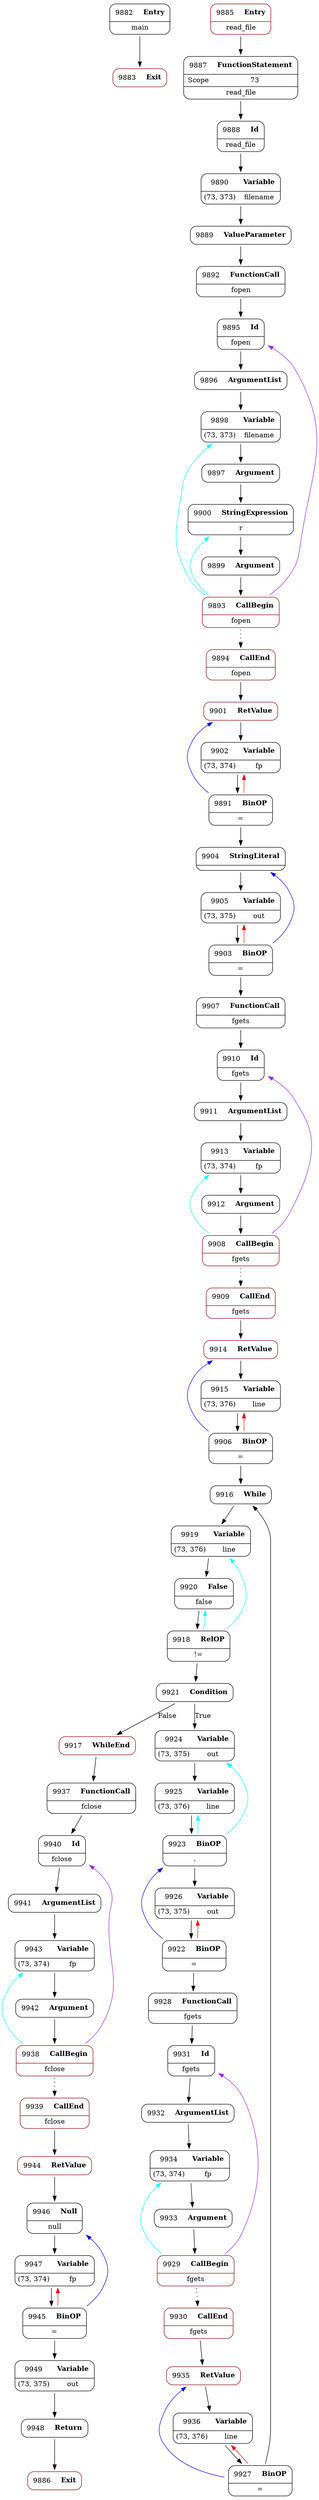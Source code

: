 digraph cfg {
node [shape=none];
9882 [label=<<TABLE border='1' cellspacing='0' cellpadding='10' style='rounded' ><TR><TD border='0'>9882</TD><TD border='0'><B>Entry</B></TD></TR><HR/><TR><TD border='0' cellpadding='5' colspan='2'>main</TD></TR></TABLE>>];
9882 -> 9883 [weight=2];
9883 [label=<<TABLE border='1' cellspacing='0' cellpadding='10' style='rounded'  color='#880000'><TR><TD border='0'>9883</TD><TD border='0'><B>Exit</B></TD></TR></TABLE>>];
9885 [label=<<TABLE border='1' cellspacing='0' cellpadding='10' style='rounded'  color='#880000'><TR><TD border='0'>9885</TD><TD border='0'><B>Entry</B></TD></TR><HR/><TR><TD border='0' cellpadding='5' colspan='2'>read_file</TD></TR></TABLE>>];
9885 -> 9887 [weight=2];
9886 [label=<<TABLE border='1' cellspacing='0' cellpadding='10' style='rounded'  color='#880000'><TR><TD border='0'>9886</TD><TD border='0'><B>Exit</B></TD></TR></TABLE>>];
9887 [label=<<TABLE border='1' cellspacing='0' cellpadding='10' style='rounded' ><TR><TD border='0'>9887</TD><TD border='0'><B>FunctionStatement</B></TD></TR><HR/><TR><TD border='0' cellpadding='5'>Scope</TD><TD border='0' cellpadding='5'>73</TD></TR><HR/><TR><TD border='0' cellpadding='5' colspan='2'>read_file</TD></TR></TABLE>>];
9887 -> 9888 [weight=2];
9888 [label=<<TABLE border='1' cellspacing='0' cellpadding='10' style='rounded' ><TR><TD border='0'>9888</TD><TD border='0'><B>Id</B></TD></TR><HR/><TR><TD border='0' cellpadding='5' colspan='2'>read_file</TD></TR></TABLE>>];
9888 -> 9890 [weight=2];
9889 [label=<<TABLE border='1' cellspacing='0' cellpadding='10' style='rounded' ><TR><TD border='0'>9889</TD><TD border='0'><B>ValueParameter</B></TD></TR></TABLE>>];
9889 -> 9892 [weight=2];
9890 [label=<<TABLE border='1' cellspacing='0' cellpadding='10' style='rounded' ><TR><TD border='0'>9890</TD><TD border='0'><B>Variable</B></TD></TR><HR/><TR><TD border='0' cellpadding='5'>(73, 373)</TD><TD border='0' cellpadding='5'>filename</TD></TR></TABLE>>];
9890 -> 9889 [weight=2];
9891 [label=<<TABLE border='1' cellspacing='0' cellpadding='10' style='rounded' ><TR><TD border='0'>9891</TD><TD border='0'><B>BinOP</B></TD></TR><HR/><TR><TD border='0' cellpadding='5' colspan='2'>=</TD></TR></TABLE>>];
9891 -> 9904 [weight=2];
9891 -> 9902 [constraint=false;color=red];
9891 -> 9901 [constraint=false;color=blue];
9892 [label=<<TABLE border='1' cellspacing='0' cellpadding='10' style='rounded' ><TR><TD border='0'>9892</TD><TD border='0'><B>FunctionCall</B></TD></TR><HR/><TR><TD border='0' cellpadding='5' colspan='2'>fopen</TD></TR></TABLE>>];
9892 -> 9895 [weight=2];
9893 [label=<<TABLE border='1' cellspacing='0' cellpadding='10' style='rounded'  color='#880000'><TR><TD border='0'>9893</TD><TD border='0'><B>CallBegin</B></TD></TR><HR/><TR><TD border='0' cellpadding='5' colspan='2'>fopen</TD></TR></TABLE>>];
9893 -> 9894 [weight=2;style=dotted];
9893 -> 9895 [constraint=false;color=purple];
9893 -> 9898 [constraint=false;color=cyan];
9893 -> 9900 [constraint=false;color=cyan];
9894 [label=<<TABLE border='1' cellspacing='0' cellpadding='10' style='rounded'  color='#880000'><TR><TD border='0'>9894</TD><TD border='0'><B>CallEnd</B></TD></TR><HR/><TR><TD border='0' cellpadding='5' colspan='2'>fopen</TD></TR></TABLE>>];
9894 -> 9901 [weight=2];
9895 [label=<<TABLE border='1' cellspacing='0' cellpadding='10' style='rounded' ><TR><TD border='0'>9895</TD><TD border='0'><B>Id</B></TD></TR><HR/><TR><TD border='0' cellpadding='5' colspan='2'>fopen</TD></TR></TABLE>>];
9895 -> 9896 [weight=2];
9896 [label=<<TABLE border='1' cellspacing='0' cellpadding='10' style='rounded' ><TR><TD border='0'>9896</TD><TD border='0'><B>ArgumentList</B></TD></TR></TABLE>>];
9896 -> 9898 [weight=2];
9897 [label=<<TABLE border='1' cellspacing='0' cellpadding='10' style='rounded' ><TR><TD border='0'>9897</TD><TD border='0'><B>Argument</B></TD></TR></TABLE>>];
9897 -> 9900 [weight=2];
9898 [label=<<TABLE border='1' cellspacing='0' cellpadding='10' style='rounded' ><TR><TD border='0'>9898</TD><TD border='0'><B>Variable</B></TD></TR><HR/><TR><TD border='0' cellpadding='5'>(73, 373)</TD><TD border='0' cellpadding='5'>filename</TD></TR></TABLE>>];
9898 -> 9897 [weight=2];
9899 [label=<<TABLE border='1' cellspacing='0' cellpadding='10' style='rounded' ><TR><TD border='0'>9899</TD><TD border='0'><B>Argument</B></TD></TR></TABLE>>];
9899 -> 9893 [weight=2];
9900 [label=<<TABLE border='1' cellspacing='0' cellpadding='10' style='rounded' ><TR><TD border='0'>9900</TD><TD border='0'><B>StringExpression</B></TD></TR><HR/><TR><TD border='0' cellpadding='5' colspan='2'>r</TD></TR></TABLE>>];
9900 -> 9899 [weight=2];
9901 [label=<<TABLE border='1' cellspacing='0' cellpadding='10' style='rounded'  color='#880000'><TR><TD border='0'>9901</TD><TD border='0'><B>RetValue</B></TD></TR></TABLE>>];
9901 -> 9902 [weight=2];
9902 [label=<<TABLE border='1' cellspacing='0' cellpadding='10' style='rounded' ><TR><TD border='0'>9902</TD><TD border='0'><B>Variable</B></TD></TR><HR/><TR><TD border='0' cellpadding='5'>(73, 374)</TD><TD border='0' cellpadding='5'>fp</TD></TR></TABLE>>];
9902 -> 9891 [weight=2];
9903 [label=<<TABLE border='1' cellspacing='0' cellpadding='10' style='rounded' ><TR><TD border='0'>9903</TD><TD border='0'><B>BinOP</B></TD></TR><HR/><TR><TD border='0' cellpadding='5' colspan='2'>=</TD></TR></TABLE>>];
9903 -> 9907 [weight=2];
9903 -> 9905 [constraint=false;color=red];
9903 -> 9904 [constraint=false;color=blue];
9904 [label=<<TABLE border='1' cellspacing='0' cellpadding='10' style='rounded' ><TR><TD border='0'>9904</TD><TD border='0'><B>StringLiteral</B></TD></TR><HR/><TR><TD border='0' cellpadding='5' colspan='2'></TD></TR></TABLE>>];
9904 -> 9905 [weight=2];
9905 [label=<<TABLE border='1' cellspacing='0' cellpadding='10' style='rounded' ><TR><TD border='0'>9905</TD><TD border='0'><B>Variable</B></TD></TR><HR/><TR><TD border='0' cellpadding='5'>(73, 375)</TD><TD border='0' cellpadding='5'>out</TD></TR></TABLE>>];
9905 -> 9903 [weight=2];
9906 [label=<<TABLE border='1' cellspacing='0' cellpadding='10' style='rounded' ><TR><TD border='0'>9906</TD><TD border='0'><B>BinOP</B></TD></TR><HR/><TR><TD border='0' cellpadding='5' colspan='2'>=</TD></TR></TABLE>>];
9906 -> 9916 [weight=2];
9906 -> 9915 [constraint=false;color=red];
9906 -> 9914 [constraint=false;color=blue];
9907 [label=<<TABLE border='1' cellspacing='0' cellpadding='10' style='rounded' ><TR><TD border='0'>9907</TD><TD border='0'><B>FunctionCall</B></TD></TR><HR/><TR><TD border='0' cellpadding='5' colspan='2'>fgets</TD></TR></TABLE>>];
9907 -> 9910 [weight=2];
9908 [label=<<TABLE border='1' cellspacing='0' cellpadding='10' style='rounded'  color='#880000'><TR><TD border='0'>9908</TD><TD border='0'><B>CallBegin</B></TD></TR><HR/><TR><TD border='0' cellpadding='5' colspan='2'>fgets</TD></TR></TABLE>>];
9908 -> 9909 [weight=2;style=dotted];
9908 -> 9910 [constraint=false;color=purple];
9908 -> 9913 [constraint=false;color=cyan];
9909 [label=<<TABLE border='1' cellspacing='0' cellpadding='10' style='rounded'  color='#880000'><TR><TD border='0'>9909</TD><TD border='0'><B>CallEnd</B></TD></TR><HR/><TR><TD border='0' cellpadding='5' colspan='2'>fgets</TD></TR></TABLE>>];
9909 -> 9914 [weight=2];
9910 [label=<<TABLE border='1' cellspacing='0' cellpadding='10' style='rounded' ><TR><TD border='0'>9910</TD><TD border='0'><B>Id</B></TD></TR><HR/><TR><TD border='0' cellpadding='5' colspan='2'>fgets</TD></TR></TABLE>>];
9910 -> 9911 [weight=2];
9911 [label=<<TABLE border='1' cellspacing='0' cellpadding='10' style='rounded' ><TR><TD border='0'>9911</TD><TD border='0'><B>ArgumentList</B></TD></TR></TABLE>>];
9911 -> 9913 [weight=2];
9912 [label=<<TABLE border='1' cellspacing='0' cellpadding='10' style='rounded' ><TR><TD border='0'>9912</TD><TD border='0'><B>Argument</B></TD></TR></TABLE>>];
9912 -> 9908 [weight=2];
9913 [label=<<TABLE border='1' cellspacing='0' cellpadding='10' style='rounded' ><TR><TD border='0'>9913</TD><TD border='0'><B>Variable</B></TD></TR><HR/><TR><TD border='0' cellpadding='5'>(73, 374)</TD><TD border='0' cellpadding='5'>fp</TD></TR></TABLE>>];
9913 -> 9912 [weight=2];
9914 [label=<<TABLE border='1' cellspacing='0' cellpadding='10' style='rounded'  color='#880000'><TR><TD border='0'>9914</TD><TD border='0'><B>RetValue</B></TD></TR></TABLE>>];
9914 -> 9915 [weight=2];
9915 [label=<<TABLE border='1' cellspacing='0' cellpadding='10' style='rounded' ><TR><TD border='0'>9915</TD><TD border='0'><B>Variable</B></TD></TR><HR/><TR><TD border='0' cellpadding='5'>(73, 376)</TD><TD border='0' cellpadding='5'>line</TD></TR></TABLE>>];
9915 -> 9906 [weight=2];
9916 [label=<<TABLE border='1' cellspacing='0' cellpadding='10' style='rounded' ><TR><TD border='0'>9916</TD><TD border='0'><B>While</B></TD></TR></TABLE>>];
9916 -> 9919 [weight=2];
9917 [label=<<TABLE border='1' cellspacing='0' cellpadding='10' style='rounded'  color='#880000'><TR><TD border='0'>9917</TD><TD border='0'><B>WhileEnd</B></TD></TR></TABLE>>];
9917 -> 9937 [weight=2];
9918 [label=<<TABLE border='1' cellspacing='0' cellpadding='10' style='rounded' ><TR><TD border='0'>9918</TD><TD border='0'><B>RelOP</B></TD></TR><HR/><TR><TD border='0' cellpadding='5' colspan='2'>!=</TD></TR></TABLE>>];
9918 -> 9921 [weight=2];
9918 -> 9919 [constraint=false;color=cyan];
9918 -> 9920 [constraint=false;color=cyan];
9919 [label=<<TABLE border='1' cellspacing='0' cellpadding='10' style='rounded' ><TR><TD border='0'>9919</TD><TD border='0'><B>Variable</B></TD></TR><HR/><TR><TD border='0' cellpadding='5'>(73, 376)</TD><TD border='0' cellpadding='5'>line</TD></TR></TABLE>>];
9919 -> 9920 [weight=2];
9920 [label=<<TABLE border='1' cellspacing='0' cellpadding='10' style='rounded' ><TR><TD border='0'>9920</TD><TD border='0'><B>False</B></TD></TR><HR/><TR><TD border='0' cellpadding='5' colspan='2'>false</TD></TR></TABLE>>];
9920 -> 9918 [weight=2];
9921 [label=<<TABLE border='1' cellspacing='0' cellpadding='10' style='rounded' ><TR><TD border='0'>9921</TD><TD border='0'><B>Condition</B></TD></TR></TABLE>>];
9921 -> 9924 [weight=2;label=True];
9921 -> 9917 [weight=2;label=False];
9922 [label=<<TABLE border='1' cellspacing='0' cellpadding='10' style='rounded' ><TR><TD border='0'>9922</TD><TD border='0'><B>BinOP</B></TD></TR><HR/><TR><TD border='0' cellpadding='5' colspan='2'>=</TD></TR></TABLE>>];
9922 -> 9928 [weight=2];
9922 -> 9926 [constraint=false;color=red];
9922 -> 9923 [constraint=false;color=blue];
9923 [label=<<TABLE border='1' cellspacing='0' cellpadding='10' style='rounded' ><TR><TD border='0'>9923</TD><TD border='0'><B>BinOP</B></TD></TR><HR/><TR><TD border='0' cellpadding='5' colspan='2'>.</TD></TR></TABLE>>];
9923 -> 9926 [weight=2];
9923 -> 9924 [constraint=false;color=cyan];
9923 -> 9925 [constraint=false;color=cyan];
9924 [label=<<TABLE border='1' cellspacing='0' cellpadding='10' style='rounded' ><TR><TD border='0'>9924</TD><TD border='0'><B>Variable</B></TD></TR><HR/><TR><TD border='0' cellpadding='5'>(73, 375)</TD><TD border='0' cellpadding='5'>out</TD></TR></TABLE>>];
9924 -> 9925 [weight=2];
9925 [label=<<TABLE border='1' cellspacing='0' cellpadding='10' style='rounded' ><TR><TD border='0'>9925</TD><TD border='0'><B>Variable</B></TD></TR><HR/><TR><TD border='0' cellpadding='5'>(73, 376)</TD><TD border='0' cellpadding='5'>line</TD></TR></TABLE>>];
9925 -> 9923 [weight=2];
9926 [label=<<TABLE border='1' cellspacing='0' cellpadding='10' style='rounded' ><TR><TD border='0'>9926</TD><TD border='0'><B>Variable</B></TD></TR><HR/><TR><TD border='0' cellpadding='5'>(73, 375)</TD><TD border='0' cellpadding='5'>out</TD></TR></TABLE>>];
9926 -> 9922 [weight=2];
9927 [label=<<TABLE border='1' cellspacing='0' cellpadding='10' style='rounded' ><TR><TD border='0'>9927</TD><TD border='0'><B>BinOP</B></TD></TR><HR/><TR><TD border='0' cellpadding='5' colspan='2'>=</TD></TR></TABLE>>];
9927 -> 9916 [weight=2];
9927 -> 9936 [constraint=false;color=red];
9927 -> 9935 [constraint=false;color=blue];
9928 [label=<<TABLE border='1' cellspacing='0' cellpadding='10' style='rounded' ><TR><TD border='0'>9928</TD><TD border='0'><B>FunctionCall</B></TD></TR><HR/><TR><TD border='0' cellpadding='5' colspan='2'>fgets</TD></TR></TABLE>>];
9928 -> 9931 [weight=2];
9929 [label=<<TABLE border='1' cellspacing='0' cellpadding='10' style='rounded'  color='#880000'><TR><TD border='0'>9929</TD><TD border='0'><B>CallBegin</B></TD></TR><HR/><TR><TD border='0' cellpadding='5' colspan='2'>fgets</TD></TR></TABLE>>];
9929 -> 9930 [weight=2;style=dotted];
9929 -> 9931 [constraint=false;color=purple];
9929 -> 9934 [constraint=false;color=cyan];
9930 [label=<<TABLE border='1' cellspacing='0' cellpadding='10' style='rounded'  color='#880000'><TR><TD border='0'>9930</TD><TD border='0'><B>CallEnd</B></TD></TR><HR/><TR><TD border='0' cellpadding='5' colspan='2'>fgets</TD></TR></TABLE>>];
9930 -> 9935 [weight=2];
9931 [label=<<TABLE border='1' cellspacing='0' cellpadding='10' style='rounded' ><TR><TD border='0'>9931</TD><TD border='0'><B>Id</B></TD></TR><HR/><TR><TD border='0' cellpadding='5' colspan='2'>fgets</TD></TR></TABLE>>];
9931 -> 9932 [weight=2];
9932 [label=<<TABLE border='1' cellspacing='0' cellpadding='10' style='rounded' ><TR><TD border='0'>9932</TD><TD border='0'><B>ArgumentList</B></TD></TR></TABLE>>];
9932 -> 9934 [weight=2];
9933 [label=<<TABLE border='1' cellspacing='0' cellpadding='10' style='rounded' ><TR><TD border='0'>9933</TD><TD border='0'><B>Argument</B></TD></TR></TABLE>>];
9933 -> 9929 [weight=2];
9934 [label=<<TABLE border='1' cellspacing='0' cellpadding='10' style='rounded' ><TR><TD border='0'>9934</TD><TD border='0'><B>Variable</B></TD></TR><HR/><TR><TD border='0' cellpadding='5'>(73, 374)</TD><TD border='0' cellpadding='5'>fp</TD></TR></TABLE>>];
9934 -> 9933 [weight=2];
9935 [label=<<TABLE border='1' cellspacing='0' cellpadding='10' style='rounded'  color='#880000'><TR><TD border='0'>9935</TD><TD border='0'><B>RetValue</B></TD></TR></TABLE>>];
9935 -> 9936 [weight=2];
9936 [label=<<TABLE border='1' cellspacing='0' cellpadding='10' style='rounded' ><TR><TD border='0'>9936</TD><TD border='0'><B>Variable</B></TD></TR><HR/><TR><TD border='0' cellpadding='5'>(73, 376)</TD><TD border='0' cellpadding='5'>line</TD></TR></TABLE>>];
9936 -> 9927 [weight=2];
9937 [label=<<TABLE border='1' cellspacing='0' cellpadding='10' style='rounded' ><TR><TD border='0'>9937</TD><TD border='0'><B>FunctionCall</B></TD></TR><HR/><TR><TD border='0' cellpadding='5' colspan='2'>fclose</TD></TR></TABLE>>];
9937 -> 9940 [weight=2];
9938 [label=<<TABLE border='1' cellspacing='0' cellpadding='10' style='rounded'  color='#880000'><TR><TD border='0'>9938</TD><TD border='0'><B>CallBegin</B></TD></TR><HR/><TR><TD border='0' cellpadding='5' colspan='2'>fclose</TD></TR></TABLE>>];
9938 -> 9939 [weight=2;style=dotted];
9938 -> 9940 [constraint=false;color=purple];
9938 -> 9943 [constraint=false;color=cyan];
9939 [label=<<TABLE border='1' cellspacing='0' cellpadding='10' style='rounded'  color='#880000'><TR><TD border='0'>9939</TD><TD border='0'><B>CallEnd</B></TD></TR><HR/><TR><TD border='0' cellpadding='5' colspan='2'>fclose</TD></TR></TABLE>>];
9939 -> 9944 [weight=2];
9940 [label=<<TABLE border='1' cellspacing='0' cellpadding='10' style='rounded' ><TR><TD border='0'>9940</TD><TD border='0'><B>Id</B></TD></TR><HR/><TR><TD border='0' cellpadding='5' colspan='2'>fclose</TD></TR></TABLE>>];
9940 -> 9941 [weight=2];
9941 [label=<<TABLE border='1' cellspacing='0' cellpadding='10' style='rounded' ><TR><TD border='0'>9941</TD><TD border='0'><B>ArgumentList</B></TD></TR></TABLE>>];
9941 -> 9943 [weight=2];
9942 [label=<<TABLE border='1' cellspacing='0' cellpadding='10' style='rounded' ><TR><TD border='0'>9942</TD><TD border='0'><B>Argument</B></TD></TR></TABLE>>];
9942 -> 9938 [weight=2];
9943 [label=<<TABLE border='1' cellspacing='0' cellpadding='10' style='rounded' ><TR><TD border='0'>9943</TD><TD border='0'><B>Variable</B></TD></TR><HR/><TR><TD border='0' cellpadding='5'>(73, 374)</TD><TD border='0' cellpadding='5'>fp</TD></TR></TABLE>>];
9943 -> 9942 [weight=2];
9944 [label=<<TABLE border='1' cellspacing='0' cellpadding='10' style='rounded'  color='#880000'><TR><TD border='0'>9944</TD><TD border='0'><B>RetValue</B></TD></TR></TABLE>>];
9944 -> 9946 [weight=2];
9945 [label=<<TABLE border='1' cellspacing='0' cellpadding='10' style='rounded' ><TR><TD border='0'>9945</TD><TD border='0'><B>BinOP</B></TD></TR><HR/><TR><TD border='0' cellpadding='5' colspan='2'>=</TD></TR></TABLE>>];
9945 -> 9949 [weight=2];
9945 -> 9947 [constraint=false;color=red];
9945 -> 9946 [constraint=false;color=blue];
9946 [label=<<TABLE border='1' cellspacing='0' cellpadding='10' style='rounded' ><TR><TD border='0'>9946</TD><TD border='0'><B>Null</B></TD></TR><HR/><TR><TD border='0' cellpadding='5' colspan='2'>null</TD></TR></TABLE>>];
9946 -> 9947 [weight=2];
9947 [label=<<TABLE border='1' cellspacing='0' cellpadding='10' style='rounded' ><TR><TD border='0'>9947</TD><TD border='0'><B>Variable</B></TD></TR><HR/><TR><TD border='0' cellpadding='5'>(73, 374)</TD><TD border='0' cellpadding='5'>fp</TD></TR></TABLE>>];
9947 -> 9945 [weight=2];
9948 [label=<<TABLE border='1' cellspacing='0' cellpadding='10' style='rounded' ><TR><TD border='0'>9948</TD><TD border='0'><B>Return</B></TD></TR></TABLE>>];
9948 -> 9886 [weight=2];
9949 [label=<<TABLE border='1' cellspacing='0' cellpadding='10' style='rounded' ><TR><TD border='0'>9949</TD><TD border='0'><B>Variable</B></TD></TR><HR/><TR><TD border='0' cellpadding='5'>(73, 375)</TD><TD border='0' cellpadding='5'>out</TD></TR></TABLE>>];
9949 -> 9948 [weight=2];
}
